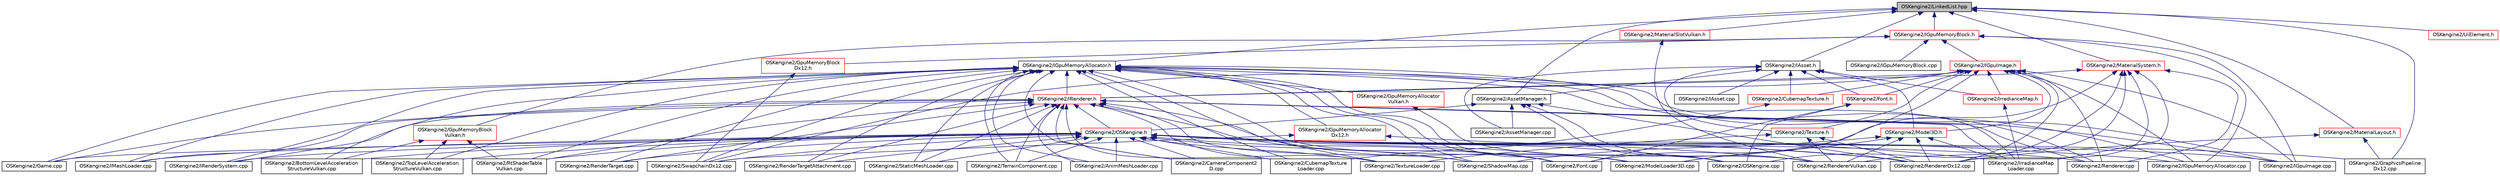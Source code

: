 digraph "OSKengine2/LinkedList.hpp"
{
 // LATEX_PDF_SIZE
  edge [fontname="Helvetica",fontsize="10",labelfontname="Helvetica",labelfontsize="10"];
  node [fontname="Helvetica",fontsize="10",shape=record];
  Node1 [label="OSKengine2/LinkedList.hpp",height=0.2,width=0.4,color="black", fillcolor="grey75", style="filled", fontcolor="black",tooltip=" "];
  Node1 -> Node2 [dir="back",color="midnightblue",fontsize="10",style="solid",fontname="Helvetica"];
  Node2 [label="OSKengine2/AssetManager.h",height=0.2,width=0.4,color="black", fillcolor="white", style="filled",URL="$_asset_manager_8h.html",tooltip=" "];
  Node2 -> Node3 [dir="back",color="midnightblue",fontsize="10",style="solid",fontname="Helvetica"];
  Node3 [label="OSKengine2/AssetManager.cpp",height=0.2,width=0.4,color="black", fillcolor="white", style="filled",URL="$_asset_manager_8cpp.html",tooltip=" "];
  Node2 -> Node4 [dir="back",color="midnightblue",fontsize="10",style="solid",fontname="Helvetica"];
  Node4 [label="OSKengine2/OSKengine.cpp",height=0.2,width=0.4,color="black", fillcolor="white", style="filled",URL="$_o_s_kengine_8cpp.html",tooltip=" "];
  Node2 -> Node5 [dir="back",color="midnightblue",fontsize="10",style="solid",fontname="Helvetica"];
  Node5 [label="OSKengine2/OSKengine.h",height=0.2,width=0.4,color="red", fillcolor="white", style="filled",URL="$_o_s_kengine_8h.html",tooltip=" "];
  Node5 -> Node6 [dir="back",color="midnightblue",fontsize="10",style="solid",fontname="Helvetica"];
  Node6 [label="OSKengine2/AnimMeshLoader.cpp",height=0.2,width=0.4,color="black", fillcolor="white", style="filled",URL="$_anim_mesh_loader_8cpp.html",tooltip=" "];
  Node5 -> Node10 [dir="back",color="midnightblue",fontsize="10",style="solid",fontname="Helvetica"];
  Node10 [label="OSKengine2/BottomLevelAcceleration\lStructureVulkan.cpp",height=0.2,width=0.4,color="black", fillcolor="white", style="filled",URL="$_bottom_level_acceleration_structure_vulkan_8cpp.html",tooltip=" "];
  Node5 -> Node11 [dir="back",color="midnightblue",fontsize="10",style="solid",fontname="Helvetica"];
  Node11 [label="OSKengine2/CameraComponent2\lD.cpp",height=0.2,width=0.4,color="black", fillcolor="white", style="filled",URL="$_camera_component2_d_8cpp.html",tooltip=" "];
  Node5 -> Node17 [dir="back",color="midnightblue",fontsize="10",style="solid",fontname="Helvetica"];
  Node17 [label="OSKengine2/CubemapTexture\lLoader.cpp",height=0.2,width=0.4,color="black", fillcolor="white", style="filled",URL="$_cubemap_texture_loader_8cpp.html",tooltip=" "];
  Node5 -> Node32 [dir="back",color="midnightblue",fontsize="10",style="solid",fontname="Helvetica"];
  Node32 [label="OSKengine2/Font.cpp",height=0.2,width=0.4,color="black", fillcolor="white", style="filled",URL="$_font_8cpp.html",tooltip=" "];
  Node5 -> Node22 [dir="back",color="midnightblue",fontsize="10",style="solid",fontname="Helvetica"];
  Node22 [label="OSKengine2/Game.cpp",height=0.2,width=0.4,color="black", fillcolor="white", style="filled",URL="$_game_8cpp.html",tooltip=" "];
  Node5 -> Node43 [dir="back",color="midnightblue",fontsize="10",style="solid",fontname="Helvetica"];
  Node43 [label="OSKengine2/GraphicsPipeline\lDx12.cpp",height=0.2,width=0.4,color="black", fillcolor="white", style="filled",URL="$_graphics_pipeline_dx12_8cpp.html",tooltip=" "];
  Node5 -> Node45 [dir="back",color="midnightblue",fontsize="10",style="solid",fontname="Helvetica"];
  Node45 [label="OSKengine2/IGpuImage.cpp",height=0.2,width=0.4,color="black", fillcolor="white", style="filled",URL="$_i_gpu_image_8cpp.html",tooltip=" "];
  Node5 -> Node46 [dir="back",color="midnightblue",fontsize="10",style="solid",fontname="Helvetica"];
  Node46 [label="OSKengine2/IGpuMemoryAllocator.cpp",height=0.2,width=0.4,color="black", fillcolor="white", style="filled",URL="$_i_gpu_memory_allocator_8cpp.html",tooltip=" "];
  Node5 -> Node48 [dir="back",color="midnightblue",fontsize="10",style="solid",fontname="Helvetica"];
  Node48 [label="OSKengine2/IMeshLoader.cpp",height=0.2,width=0.4,color="black", fillcolor="white", style="filled",URL="$_i_mesh_loader_8cpp.html",tooltip=" "];
  Node5 -> Node52 [dir="back",color="midnightblue",fontsize="10",style="solid",fontname="Helvetica"];
  Node52 [label="OSKengine2/IRenderSystem.cpp",height=0.2,width=0.4,color="black", fillcolor="white", style="filled",URL="$_i_render_system_8cpp.html",tooltip=" "];
  Node5 -> Node53 [dir="back",color="midnightblue",fontsize="10",style="solid",fontname="Helvetica"];
  Node53 [label="OSKengine2/IrradianceMap\lLoader.cpp",height=0.2,width=0.4,color="black", fillcolor="white", style="filled",URL="$_irradiance_map_loader_8cpp.html",tooltip=" "];
  Node5 -> Node58 [dir="back",color="midnightblue",fontsize="10",style="solid",fontname="Helvetica"];
  Node58 [label="OSKengine2/ModelLoader3D.cpp",height=0.2,width=0.4,color="black", fillcolor="white", style="filled",URL="$_model_loader3_d_8cpp.html",tooltip=" "];
  Node5 -> Node4 [dir="back",color="midnightblue",fontsize="10",style="solid",fontname="Helvetica"];
  Node5 -> Node63 [dir="back",color="midnightblue",fontsize="10",style="solid",fontname="Helvetica"];
  Node63 [label="OSKengine2/RenderTarget.cpp",height=0.2,width=0.4,color="black", fillcolor="white", style="filled",URL="$_render_target_8cpp.html",tooltip=" "];
  Node5 -> Node64 [dir="back",color="midnightblue",fontsize="10",style="solid",fontname="Helvetica"];
  Node64 [label="OSKengine2/RenderTargetAttachment.cpp",height=0.2,width=0.4,color="black", fillcolor="white", style="filled",URL="$_render_target_attachment_8cpp.html",tooltip=" "];
  Node5 -> Node27 [dir="back",color="midnightblue",fontsize="10",style="solid",fontname="Helvetica"];
  Node27 [label="OSKengine2/Renderer.cpp",height=0.2,width=0.4,color="black", fillcolor="white", style="filled",URL="$_renderer_8cpp.html",tooltip=" "];
  Node5 -> Node65 [dir="back",color="midnightblue",fontsize="10",style="solid",fontname="Helvetica"];
  Node65 [label="OSKengine2/RendererDx12.cpp",height=0.2,width=0.4,color="black", fillcolor="white", style="filled",URL="$_renderer_dx12_8cpp.html",tooltip=" "];
  Node5 -> Node28 [dir="back",color="midnightblue",fontsize="10",style="solid",fontname="Helvetica"];
  Node28 [label="OSKengine2/RendererVulkan.cpp",height=0.2,width=0.4,color="black", fillcolor="white", style="filled",URL="$_renderer_vulkan_8cpp.html",tooltip=" "];
  Node5 -> Node67 [dir="back",color="midnightblue",fontsize="10",style="solid",fontname="Helvetica"];
  Node67 [label="OSKengine2/RtShaderTable\lVulkan.cpp",height=0.2,width=0.4,color="black", fillcolor="white", style="filled",URL="$_rt_shader_table_vulkan_8cpp.html",tooltip=" "];
  Node5 -> Node68 [dir="back",color="midnightblue",fontsize="10",style="solid",fontname="Helvetica"];
  Node68 [label="OSKengine2/ShadowMap.cpp",height=0.2,width=0.4,color="black", fillcolor="white", style="filled",URL="$_shadow_map_8cpp.html",tooltip=" "];
  Node5 -> Node71 [dir="back",color="midnightblue",fontsize="10",style="solid",fontname="Helvetica"];
  Node71 [label="OSKengine2/StaticMeshLoader.cpp",height=0.2,width=0.4,color="black", fillcolor="white", style="filled",URL="$_static_mesh_loader_8cpp.html",tooltip=" "];
  Node5 -> Node72 [dir="back",color="midnightblue",fontsize="10",style="solid",fontname="Helvetica"];
  Node72 [label="OSKengine2/SwapchainDx12.cpp",height=0.2,width=0.4,color="black", fillcolor="white", style="filled",URL="$_swapchain_dx12_8cpp.html",tooltip=" "];
  Node5 -> Node75 [dir="back",color="midnightblue",fontsize="10",style="solid",fontname="Helvetica"];
  Node75 [label="OSKengine2/TerrainComponent.cpp",height=0.2,width=0.4,color="black", fillcolor="white", style="filled",URL="$_terrain_component_8cpp.html",tooltip=" "];
  Node5 -> Node77 [dir="back",color="midnightblue",fontsize="10",style="solid",fontname="Helvetica"];
  Node77 [label="OSKengine2/TextureLoader.cpp",height=0.2,width=0.4,color="black", fillcolor="white", style="filled",URL="$_texture_loader_8cpp.html",tooltip=" "];
  Node5 -> Node79 [dir="back",color="midnightblue",fontsize="10",style="solid",fontname="Helvetica"];
  Node79 [label="OSKengine2/TopLevelAcceleration\lStructureVulkan.cpp",height=0.2,width=0.4,color="black", fillcolor="white", style="filled",URL="$_top_level_acceleration_structure_vulkan_8cpp.html",tooltip=" "];
  Node2 -> Node65 [dir="back",color="midnightblue",fontsize="10",style="solid",fontname="Helvetica"];
  Node2 -> Node28 [dir="back",color="midnightblue",fontsize="10",style="solid",fontname="Helvetica"];
  Node1 -> Node43 [dir="back",color="midnightblue",fontsize="10",style="solid",fontname="Helvetica"];
  Node1 -> Node81 [dir="back",color="midnightblue",fontsize="10",style="solid",fontname="Helvetica"];
  Node81 [label="OSKengine2/IAsset.h",height=0.2,width=0.4,color="black", fillcolor="white", style="filled",URL="$_i_asset_8h.html",tooltip=" "];
  Node81 -> Node3 [dir="back",color="midnightblue",fontsize="10",style="solid",fontname="Helvetica"];
  Node81 -> Node2 [dir="back",color="midnightblue",fontsize="10",style="solid",fontname="Helvetica"];
  Node81 -> Node82 [dir="back",color="midnightblue",fontsize="10",style="solid",fontname="Helvetica"];
  Node82 [label="OSKengine2/CubemapTexture.h",height=0.2,width=0.4,color="red", fillcolor="white", style="filled",URL="$_cubemap_texture_8h.html",tooltip=" "];
  Node82 -> Node17 [dir="back",color="midnightblue",fontsize="10",style="solid",fontname="Helvetica"];
  Node81 -> Node84 [dir="back",color="midnightblue",fontsize="10",style="solid",fontname="Helvetica"];
  Node84 [label="OSKengine2/Font.h",height=0.2,width=0.4,color="red", fillcolor="white", style="filled",URL="$_font_8h.html",tooltip=" "];
  Node84 -> Node32 [dir="back",color="midnightblue",fontsize="10",style="solid",fontname="Helvetica"];
  Node84 -> Node4 [dir="back",color="midnightblue",fontsize="10",style="solid",fontname="Helvetica"];
  Node81 -> Node87 [dir="back",color="midnightblue",fontsize="10",style="solid",fontname="Helvetica"];
  Node87 [label="OSKengine2/IAsset.cpp",height=0.2,width=0.4,color="black", fillcolor="white", style="filled",URL="$_i_asset_8cpp.html",tooltip=" "];
  Node81 -> Node88 [dir="back",color="midnightblue",fontsize="10",style="solid",fontname="Helvetica"];
  Node88 [label="OSKengine2/IrradianceMap.h",height=0.2,width=0.4,color="red", fillcolor="white", style="filled",URL="$_irradiance_map_8h.html",tooltip=" "];
  Node88 -> Node53 [dir="back",color="midnightblue",fontsize="10",style="solid",fontname="Helvetica"];
  Node81 -> Node90 [dir="back",color="midnightblue",fontsize="10",style="solid",fontname="Helvetica"];
  Node90 [label="OSKengine2/Model3D.h",height=0.2,width=0.4,color="red", fillcolor="white", style="filled",URL="$_model3_d_8h.html",tooltip=" "];
  Node90 -> Node53 [dir="back",color="midnightblue",fontsize="10",style="solid",fontname="Helvetica"];
  Node90 -> Node58 [dir="back",color="midnightblue",fontsize="10",style="solid",fontname="Helvetica"];
  Node90 -> Node65 [dir="back",color="midnightblue",fontsize="10",style="solid",fontname="Helvetica"];
  Node90 -> Node28 [dir="back",color="midnightblue",fontsize="10",style="solid",fontname="Helvetica"];
  Node90 -> Node68 [dir="back",color="midnightblue",fontsize="10",style="solid",fontname="Helvetica"];
  Node81 -> Node98 [dir="back",color="midnightblue",fontsize="10",style="solid",fontname="Helvetica"];
  Node98 [label="OSKengine2/Texture.h",height=0.2,width=0.4,color="red", fillcolor="white", style="filled",URL="$_texture_8h.html",tooltip=" "];
  Node98 -> Node65 [dir="back",color="midnightblue",fontsize="10",style="solid",fontname="Helvetica"];
  Node98 -> Node28 [dir="back",color="midnightblue",fontsize="10",style="solid",fontname="Helvetica"];
  Node98 -> Node77 [dir="back",color="midnightblue",fontsize="10",style="solid",fontname="Helvetica"];
  Node1 -> Node101 [dir="back",color="midnightblue",fontsize="10",style="solid",fontname="Helvetica"];
  Node101 [label="OSKengine2/IGpuMemoryAllocator.h",height=0.2,width=0.4,color="black", fillcolor="white", style="filled",URL="$_i_gpu_memory_allocator_8h.html",tooltip=" "];
  Node101 -> Node6 [dir="back",color="midnightblue",fontsize="10",style="solid",fontname="Helvetica"];
  Node101 -> Node10 [dir="back",color="midnightblue",fontsize="10",style="solid",fontname="Helvetica"];
  Node101 -> Node11 [dir="back",color="midnightblue",fontsize="10",style="solid",fontname="Helvetica"];
  Node101 -> Node17 [dir="back",color="midnightblue",fontsize="10",style="solid",fontname="Helvetica"];
  Node101 -> Node32 [dir="back",color="midnightblue",fontsize="10",style="solid",fontname="Helvetica"];
  Node101 -> Node22 [dir="back",color="midnightblue",fontsize="10",style="solid",fontname="Helvetica"];
  Node101 -> Node102 [dir="back",color="midnightblue",fontsize="10",style="solid",fontname="Helvetica"];
  Node102 [label="OSKengine2/GpuMemoryAllocator\lDx12.h",height=0.2,width=0.4,color="red", fillcolor="white", style="filled",URL="$_gpu_memory_allocator_dx12_8h.html",tooltip=" "];
  Node102 -> Node65 [dir="back",color="midnightblue",fontsize="10",style="solid",fontname="Helvetica"];
  Node102 -> Node72 [dir="back",color="midnightblue",fontsize="10",style="solid",fontname="Helvetica"];
  Node101 -> Node103 [dir="back",color="midnightblue",fontsize="10",style="solid",fontname="Helvetica"];
  Node103 [label="OSKengine2/GpuMemoryAllocator\lVulkan.h",height=0.2,width=0.4,color="red", fillcolor="white", style="filled",URL="$_gpu_memory_allocator_vulkan_8h.html",tooltip=" "];
  Node103 -> Node28 [dir="back",color="midnightblue",fontsize="10",style="solid",fontname="Helvetica"];
  Node101 -> Node45 [dir="back",color="midnightblue",fontsize="10",style="solid",fontname="Helvetica"];
  Node101 -> Node46 [dir="back",color="midnightblue",fontsize="10",style="solid",fontname="Helvetica"];
  Node101 -> Node48 [dir="back",color="midnightblue",fontsize="10",style="solid",fontname="Helvetica"];
  Node101 -> Node52 [dir="back",color="midnightblue",fontsize="10",style="solid",fontname="Helvetica"];
  Node101 -> Node104 [dir="back",color="midnightblue",fontsize="10",style="solid",fontname="Helvetica"];
  Node104 [label="OSKengine2/IRenderer.h",height=0.2,width=0.4,color="red", fillcolor="white", style="filled",URL="$_i_renderer_8h.html",tooltip=" "];
  Node104 -> Node6 [dir="back",color="midnightblue",fontsize="10",style="solid",fontname="Helvetica"];
  Node104 -> Node11 [dir="back",color="midnightblue",fontsize="10",style="solid",fontname="Helvetica"];
  Node104 -> Node17 [dir="back",color="midnightblue",fontsize="10",style="solid",fontname="Helvetica"];
  Node104 -> Node32 [dir="back",color="midnightblue",fontsize="10",style="solid",fontname="Helvetica"];
  Node104 -> Node22 [dir="back",color="midnightblue",fontsize="10",style="solid",fontname="Helvetica"];
  Node104 -> Node45 [dir="back",color="midnightblue",fontsize="10",style="solid",fontname="Helvetica"];
  Node104 -> Node48 [dir="back",color="midnightblue",fontsize="10",style="solid",fontname="Helvetica"];
  Node104 -> Node52 [dir="back",color="midnightblue",fontsize="10",style="solid",fontname="Helvetica"];
  Node104 -> Node53 [dir="back",color="midnightblue",fontsize="10",style="solid",fontname="Helvetica"];
  Node104 -> Node58 [dir="back",color="midnightblue",fontsize="10",style="solid",fontname="Helvetica"];
  Node104 -> Node5 [dir="back",color="midnightblue",fontsize="10",style="solid",fontname="Helvetica"];
  Node104 -> Node63 [dir="back",color="midnightblue",fontsize="10",style="solid",fontname="Helvetica"];
  Node104 -> Node64 [dir="back",color="midnightblue",fontsize="10",style="solid",fontname="Helvetica"];
  Node104 -> Node27 [dir="back",color="midnightblue",fontsize="10",style="solid",fontname="Helvetica"];
  Node104 -> Node67 [dir="back",color="midnightblue",fontsize="10",style="solid",fontname="Helvetica"];
  Node104 -> Node68 [dir="back",color="midnightblue",fontsize="10",style="solid",fontname="Helvetica"];
  Node104 -> Node71 [dir="back",color="midnightblue",fontsize="10",style="solid",fontname="Helvetica"];
  Node104 -> Node75 [dir="back",color="midnightblue",fontsize="10",style="solid",fontname="Helvetica"];
  Node104 -> Node77 [dir="back",color="midnightblue",fontsize="10",style="solid",fontname="Helvetica"];
  Node101 -> Node53 [dir="back",color="midnightblue",fontsize="10",style="solid",fontname="Helvetica"];
  Node101 -> Node58 [dir="back",color="midnightblue",fontsize="10",style="solid",fontname="Helvetica"];
  Node101 -> Node4 [dir="back",color="midnightblue",fontsize="10",style="solid",fontname="Helvetica"];
  Node101 -> Node63 [dir="back",color="midnightblue",fontsize="10",style="solid",fontname="Helvetica"];
  Node101 -> Node64 [dir="back",color="midnightblue",fontsize="10",style="solid",fontname="Helvetica"];
  Node101 -> Node27 [dir="back",color="midnightblue",fontsize="10",style="solid",fontname="Helvetica"];
  Node101 -> Node67 [dir="back",color="midnightblue",fontsize="10",style="solid",fontname="Helvetica"];
  Node101 -> Node68 [dir="back",color="midnightblue",fontsize="10",style="solid",fontname="Helvetica"];
  Node101 -> Node71 [dir="back",color="midnightblue",fontsize="10",style="solid",fontname="Helvetica"];
  Node101 -> Node72 [dir="back",color="midnightblue",fontsize="10",style="solid",fontname="Helvetica"];
  Node101 -> Node75 [dir="back",color="midnightblue",fontsize="10",style="solid",fontname="Helvetica"];
  Node101 -> Node77 [dir="back",color="midnightblue",fontsize="10",style="solid",fontname="Helvetica"];
  Node101 -> Node79 [dir="back",color="midnightblue",fontsize="10",style="solid",fontname="Helvetica"];
  Node1 -> Node108 [dir="back",color="midnightblue",fontsize="10",style="solid",fontname="Helvetica"];
  Node108 [label="OSKengine2/IGpuMemoryBlock.h",height=0.2,width=0.4,color="red", fillcolor="white", style="filled",URL="$_i_gpu_memory_block_8h.html",tooltip=" "];
  Node108 -> Node109 [dir="back",color="midnightblue",fontsize="10",style="solid",fontname="Helvetica"];
  Node109 [label="OSKengine2/GpuMemoryBlock\lDx12.h",height=0.2,width=0.4,color="red", fillcolor="white", style="filled",URL="$_gpu_memory_block_dx12_8h.html",tooltip=" "];
  Node109 -> Node72 [dir="back",color="midnightblue",fontsize="10",style="solid",fontname="Helvetica"];
  Node108 -> Node111 [dir="back",color="midnightblue",fontsize="10",style="solid",fontname="Helvetica"];
  Node111 [label="OSKengine2/GpuMemoryBlock\lVulkan.h",height=0.2,width=0.4,color="red", fillcolor="white", style="filled",URL="$_gpu_memory_block_vulkan_8h.html",tooltip=" "];
  Node111 -> Node10 [dir="back",color="midnightblue",fontsize="10",style="solid",fontname="Helvetica"];
  Node111 -> Node67 [dir="back",color="midnightblue",fontsize="10",style="solid",fontname="Helvetica"];
  Node111 -> Node79 [dir="back",color="midnightblue",fontsize="10",style="solid",fontname="Helvetica"];
  Node108 -> Node45 [dir="back",color="midnightblue",fontsize="10",style="solid",fontname="Helvetica"];
  Node108 -> Node113 [dir="back",color="midnightblue",fontsize="10",style="solid",fontname="Helvetica"];
  Node113 [label="OSKengine2/IGpuImage.h",height=0.2,width=0.4,color="red", fillcolor="white", style="filled",URL="$_i_gpu_image_8h.html",tooltip=" "];
  Node113 -> Node82 [dir="back",color="midnightblue",fontsize="10",style="solid",fontname="Helvetica"];
  Node113 -> Node84 [dir="back",color="midnightblue",fontsize="10",style="solid",fontname="Helvetica"];
  Node113 -> Node45 [dir="back",color="midnightblue",fontsize="10",style="solid",fontname="Helvetica"];
  Node113 -> Node46 [dir="back",color="midnightblue",fontsize="10",style="solid",fontname="Helvetica"];
  Node113 -> Node104 [dir="back",color="midnightblue",fontsize="10",style="solid",fontname="Helvetica"];
  Node113 -> Node88 [dir="back",color="midnightblue",fontsize="10",style="solid",fontname="Helvetica"];
  Node113 -> Node90 [dir="back",color="midnightblue",fontsize="10",style="solid",fontname="Helvetica"];
  Node113 -> Node58 [dir="back",color="midnightblue",fontsize="10",style="solid",fontname="Helvetica"];
  Node113 -> Node27 [dir="back",color="midnightblue",fontsize="10",style="solid",fontname="Helvetica"];
  Node113 -> Node65 [dir="back",color="midnightblue",fontsize="10",style="solid",fontname="Helvetica"];
  Node113 -> Node72 [dir="back",color="midnightblue",fontsize="10",style="solid",fontname="Helvetica"];
  Node113 -> Node98 [dir="back",color="midnightblue",fontsize="10",style="solid",fontname="Helvetica"];
  Node108 -> Node46 [dir="back",color="midnightblue",fontsize="10",style="solid",fontname="Helvetica"];
  Node108 -> Node141 [dir="back",color="midnightblue",fontsize="10",style="solid",fontname="Helvetica"];
  Node141 [label="OSKengine2/IGpuMemoryBlock.cpp",height=0.2,width=0.4,color="black", fillcolor="white", style="filled",URL="$_i_gpu_memory_block_8cpp.html",tooltip=" "];
  Node1 -> Node142 [dir="back",color="midnightblue",fontsize="10",style="solid",fontname="Helvetica"];
  Node142 [label="OSKengine2/MaterialLayout.h",height=0.2,width=0.4,color="red", fillcolor="white", style="filled",URL="$_material_layout_8h.html",tooltip=" "];
  Node142 -> Node43 [dir="back",color="midnightblue",fontsize="10",style="solid",fontname="Helvetica"];
  Node142 -> Node65 [dir="back",color="midnightblue",fontsize="10",style="solid",fontname="Helvetica"];
  Node1 -> Node151 [dir="back",color="midnightblue",fontsize="10",style="solid",fontname="Helvetica"];
  Node151 [label="OSKengine2/MaterialSlotVulkan.h",height=0.2,width=0.4,color="red", fillcolor="white", style="filled",URL="$_material_slot_vulkan_8h.html",tooltip=" "];
  Node151 -> Node28 [dir="back",color="midnightblue",fontsize="10",style="solid",fontname="Helvetica"];
  Node1 -> Node152 [dir="back",color="midnightblue",fontsize="10",style="solid",fontname="Helvetica"];
  Node152 [label="OSKengine2/MaterialSystem.h",height=0.2,width=0.4,color="red", fillcolor="white", style="filled",URL="$_material_system_8h.html",tooltip=" "];
  Node152 -> Node32 [dir="back",color="midnightblue",fontsize="10",style="solid",fontname="Helvetica"];
  Node152 -> Node104 [dir="back",color="midnightblue",fontsize="10",style="solid",fontname="Helvetica"];
  Node152 -> Node53 [dir="back",color="midnightblue",fontsize="10",style="solid",fontname="Helvetica"];
  Node152 -> Node4 [dir="back",color="midnightblue",fontsize="10",style="solid",fontname="Helvetica"];
  Node152 -> Node27 [dir="back",color="midnightblue",fontsize="10",style="solid",fontname="Helvetica"];
  Node152 -> Node65 [dir="back",color="midnightblue",fontsize="10",style="solid",fontname="Helvetica"];
  Node152 -> Node28 [dir="back",color="midnightblue",fontsize="10",style="solid",fontname="Helvetica"];
  Node1 -> Node153 [dir="back",color="midnightblue",fontsize="10",style="solid",fontname="Helvetica"];
  Node153 [label="OSKengine2/UiElement.h",height=0.2,width=0.4,color="red", fillcolor="white", style="filled",URL="$_ui_element_8h.html",tooltip=" "];
}
